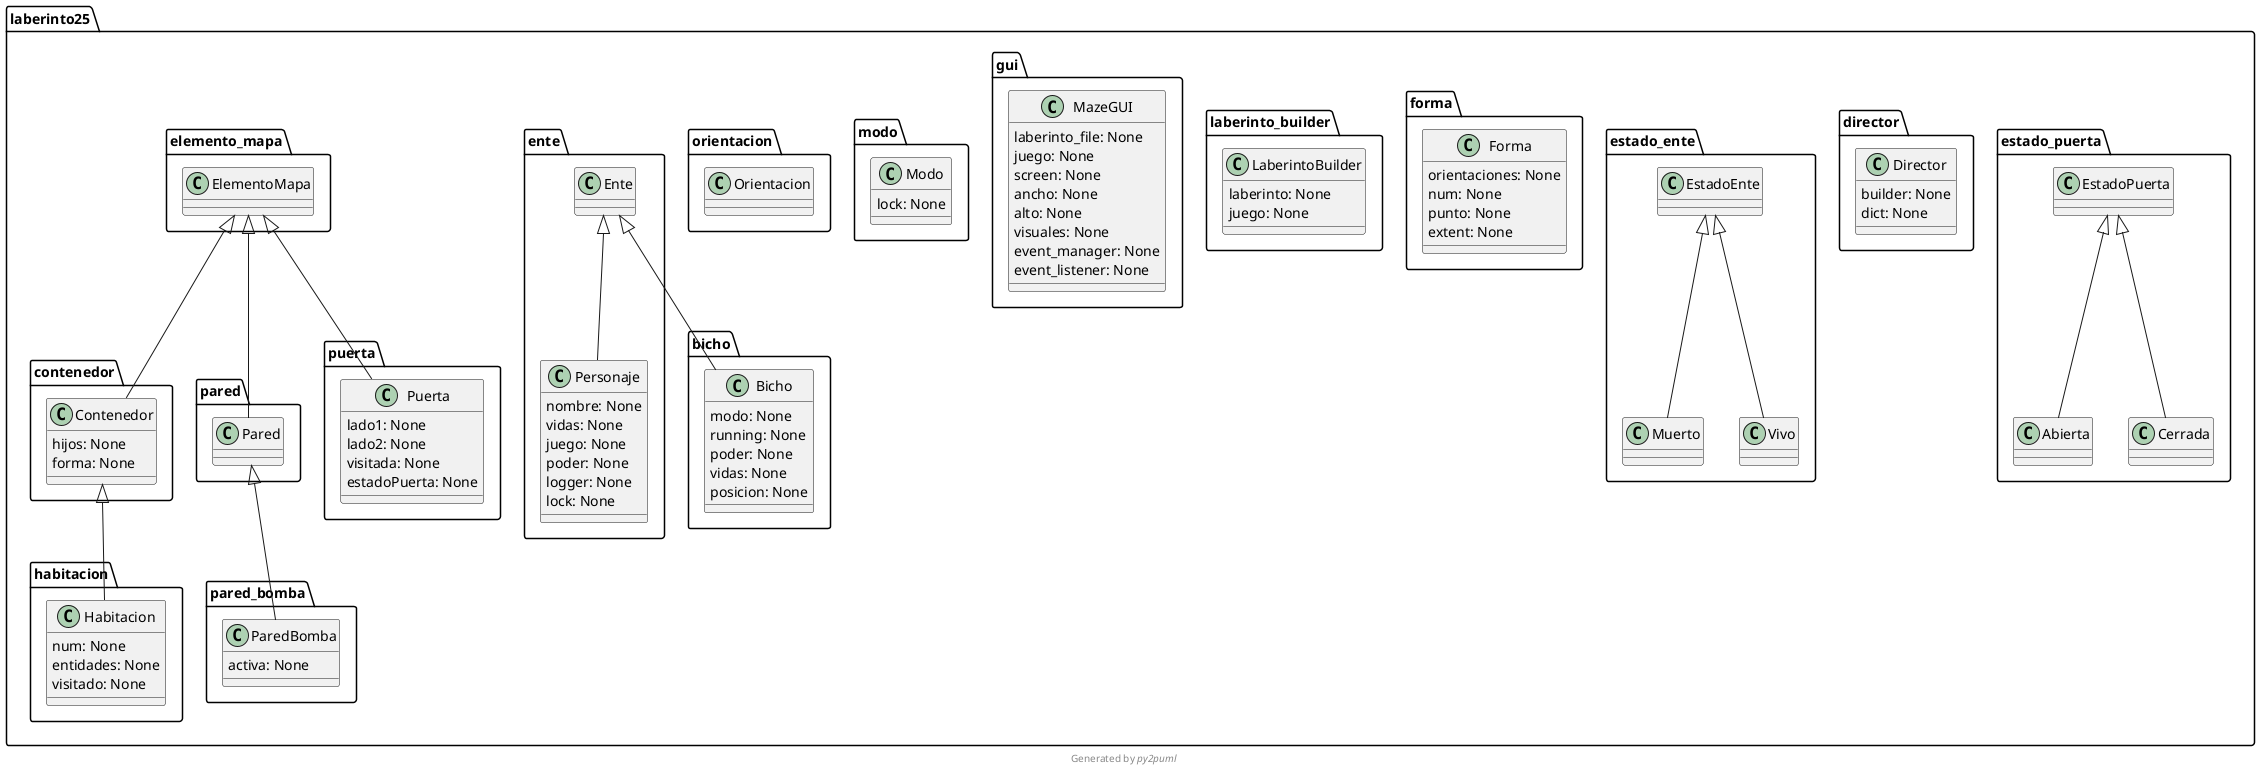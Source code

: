 pygame 2.6.1 (SDL 2.28.4, Python 3.13.2)
Hello from the pygame community. https://www.pygame.org/contribute.html
@startuml laberinto25
!pragma useIntermediatePackages false

class laberinto25.estado_puerta.Abierta {
}
class laberinto25.bicho.Bicho {
  modo: None
  running: None
  poder: None
  vidas: None
  posicion: None
}
class laberinto25.estado_puerta.Cerrada {
}
class laberinto25.contenedor.Contenedor {
  hijos: None
  forma: None
}
class laberinto25.director.Director {
  builder: None
  dict: None
}
class laberinto25.estado_ente.EstadoEnte {
}
class laberinto25.estado_puerta.EstadoPuerta {
}
class laberinto25.forma.Forma {
  orientaciones: None
  num: None
  punto: None
  extent: None
}
class laberinto25.habitacion.Habitacion {
  num: None
  entidades: None
  visitado: None
}
class laberinto25.laberinto_builder.LaberintoBuilder {
  laberinto: None
  juego: None
}
class laberinto25.gui.MazeGUI {
  laberinto_file: None
  juego: None
  screen: None
  ancho: None
  alto: None
  visuales: None
  event_manager: None
  event_listener: None
}
class laberinto25.modo.Modo {
  lock: None
}
class laberinto25.estado_ente.Muerto {
}
class laberinto25.orientacion.Orientacion {
}
class laberinto25.pared.Pared {
}
class laberinto25.pared_bomba.ParedBomba {
  activa: None
}
class laberinto25.ente.Personaje {
  nombre: None
  vidas: None
  juego: None
  poder: None
  logger: None
  lock: None
}
class laberinto25.puerta.Puerta {
  lado1: None
  lado2: None
  visitada: None
  estadoPuerta: None
}
class laberinto25.estado_ente.Vivo {
}
laberinto25.estado_puerta.EstadoPuerta <|-- laberinto25.estado_puerta.Abierta
laberinto25.ente.Ente <|-- laberinto25.bicho.Bicho
laberinto25.estado_puerta.EstadoPuerta <|-- laberinto25.estado_puerta.Cerrada
laberinto25.elemento_mapa.ElementoMapa <|-- laberinto25.contenedor.Contenedor
laberinto25.contenedor.Contenedor <|-- laberinto25.habitacion.Habitacion
laberinto25.estado_ente.EstadoEnte <|-- laberinto25.estado_ente.Muerto
laberinto25.elemento_mapa.ElementoMapa <|-- laberinto25.pared.Pared
laberinto25.pared.Pared <|-- laberinto25.pared_bomba.ParedBomba
laberinto25.ente.Ente <|-- laberinto25.ente.Personaje
laberinto25.elemento_mapa.ElementoMapa <|-- laberinto25.puerta.Puerta
laberinto25.estado_ente.EstadoEnte <|-- laberinto25.estado_ente.Vivo
footer Generated by //py2puml//
@enduml

